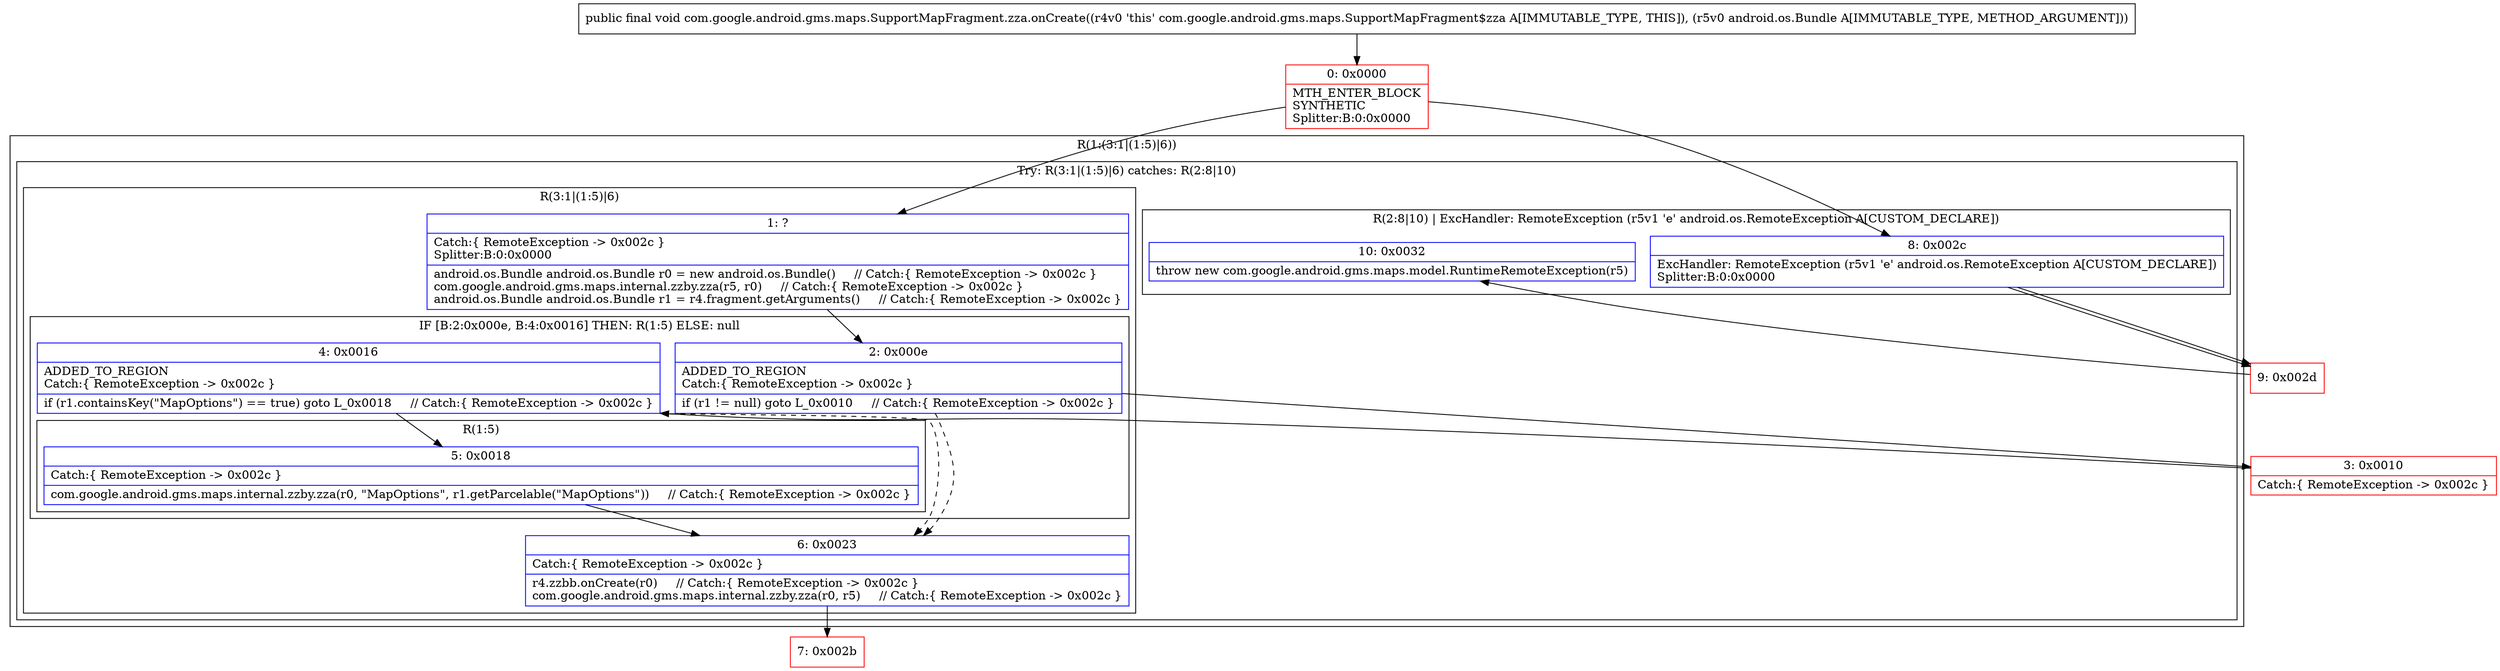 digraph "CFG forcom.google.android.gms.maps.SupportMapFragment.zza.onCreate(Landroid\/os\/Bundle;)V" {
subgraph cluster_Region_477038574 {
label = "R(1:(3:1|(1:5)|6))";
node [shape=record,color=blue];
subgraph cluster_TryCatchRegion_124436313 {
label = "Try: R(3:1|(1:5)|6) catches: R(2:8|10)";
node [shape=record,color=blue];
subgraph cluster_Region_1960023431 {
label = "R(3:1|(1:5)|6)";
node [shape=record,color=blue];
Node_1 [shape=record,label="{1\:\ ?|Catch:\{ RemoteException \-\> 0x002c \}\lSplitter:B:0:0x0000\l|android.os.Bundle android.os.Bundle r0 = new android.os.Bundle()     \/\/ Catch:\{ RemoteException \-\> 0x002c \}\lcom.google.android.gms.maps.internal.zzby.zza(r5, r0)     \/\/ Catch:\{ RemoteException \-\> 0x002c \}\landroid.os.Bundle android.os.Bundle r1 = r4.fragment.getArguments()     \/\/ Catch:\{ RemoteException \-\> 0x002c \}\l}"];
subgraph cluster_IfRegion_1769137214 {
label = "IF [B:2:0x000e, B:4:0x0016] THEN: R(1:5) ELSE: null";
node [shape=record,color=blue];
Node_2 [shape=record,label="{2\:\ 0x000e|ADDED_TO_REGION\lCatch:\{ RemoteException \-\> 0x002c \}\l|if (r1 != null) goto L_0x0010     \/\/ Catch:\{ RemoteException \-\> 0x002c \}\l}"];
Node_4 [shape=record,label="{4\:\ 0x0016|ADDED_TO_REGION\lCatch:\{ RemoteException \-\> 0x002c \}\l|if (r1.containsKey(\"MapOptions\") == true) goto L_0x0018     \/\/ Catch:\{ RemoteException \-\> 0x002c \}\l}"];
subgraph cluster_Region_1393982251 {
label = "R(1:5)";
node [shape=record,color=blue];
Node_5 [shape=record,label="{5\:\ 0x0018|Catch:\{ RemoteException \-\> 0x002c \}\l|com.google.android.gms.maps.internal.zzby.zza(r0, \"MapOptions\", r1.getParcelable(\"MapOptions\"))     \/\/ Catch:\{ RemoteException \-\> 0x002c \}\l}"];
}
}
Node_6 [shape=record,label="{6\:\ 0x0023|Catch:\{ RemoteException \-\> 0x002c \}\l|r4.zzbb.onCreate(r0)     \/\/ Catch:\{ RemoteException \-\> 0x002c \}\lcom.google.android.gms.maps.internal.zzby.zza(r0, r5)     \/\/ Catch:\{ RemoteException \-\> 0x002c \}\l}"];
}
subgraph cluster_Region_989336171 {
label = "R(2:8|10) | ExcHandler: RemoteException (r5v1 'e' android.os.RemoteException A[CUSTOM_DECLARE])\l";
node [shape=record,color=blue];
Node_8 [shape=record,label="{8\:\ 0x002c|ExcHandler: RemoteException (r5v1 'e' android.os.RemoteException A[CUSTOM_DECLARE])\lSplitter:B:0:0x0000\l}"];
Node_10 [shape=record,label="{10\:\ 0x0032|throw new com.google.android.gms.maps.model.RuntimeRemoteException(r5)\l}"];
}
}
}
subgraph cluster_Region_989336171 {
label = "R(2:8|10) | ExcHandler: RemoteException (r5v1 'e' android.os.RemoteException A[CUSTOM_DECLARE])\l";
node [shape=record,color=blue];
Node_8 [shape=record,label="{8\:\ 0x002c|ExcHandler: RemoteException (r5v1 'e' android.os.RemoteException A[CUSTOM_DECLARE])\lSplitter:B:0:0x0000\l}"];
Node_10 [shape=record,label="{10\:\ 0x0032|throw new com.google.android.gms.maps.model.RuntimeRemoteException(r5)\l}"];
}
Node_0 [shape=record,color=red,label="{0\:\ 0x0000|MTH_ENTER_BLOCK\lSYNTHETIC\lSplitter:B:0:0x0000\l}"];
Node_3 [shape=record,color=red,label="{3\:\ 0x0010|Catch:\{ RemoteException \-\> 0x002c \}\l}"];
Node_7 [shape=record,color=red,label="{7\:\ 0x002b}"];
Node_9 [shape=record,color=red,label="{9\:\ 0x002d}"];
MethodNode[shape=record,label="{public final void com.google.android.gms.maps.SupportMapFragment.zza.onCreate((r4v0 'this' com.google.android.gms.maps.SupportMapFragment$zza A[IMMUTABLE_TYPE, THIS]), (r5v0 android.os.Bundle A[IMMUTABLE_TYPE, METHOD_ARGUMENT])) }"];
MethodNode -> Node_0;
Node_1 -> Node_2;
Node_2 -> Node_3;
Node_2 -> Node_6[style=dashed];
Node_4 -> Node_5;
Node_4 -> Node_6[style=dashed];
Node_5 -> Node_6;
Node_6 -> Node_7;
Node_8 -> Node_9;
Node_8 -> Node_9;
Node_0 -> Node_1;
Node_0 -> Node_8;
Node_3 -> Node_4;
Node_9 -> Node_10;
}

